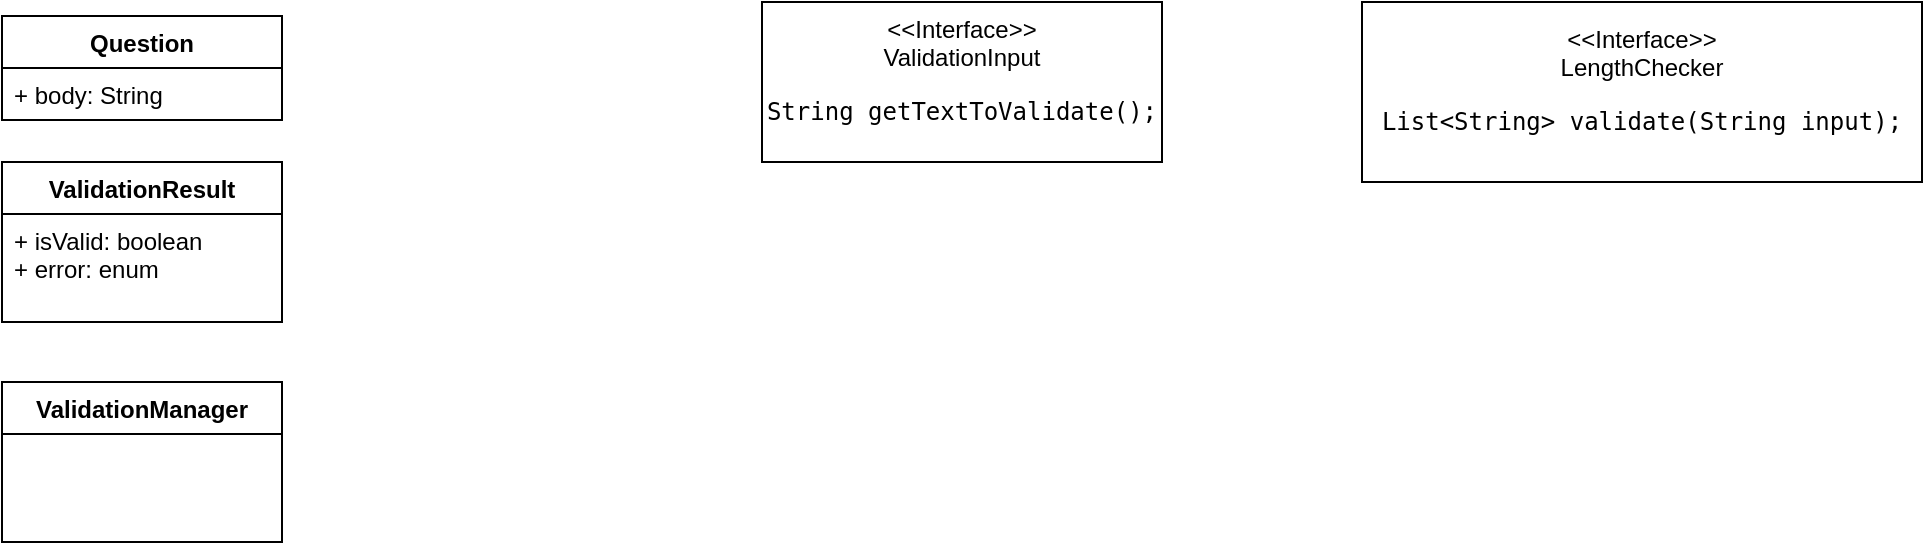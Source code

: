 <mxfile version="13.7.9" type="device"><diagram id="s4JUTVqp6lYCQNvYOkhC" name="Strona-1"><mxGraphModel dx="1326" dy="806" grid="1" gridSize="10" guides="1" tooltips="1" connect="1" arrows="1" fold="1" page="1" pageScale="1" pageWidth="827" pageHeight="1169" math="0" shadow="0"><root><mxCell id="0"/><mxCell id="1" parent="0"/><mxCell id="u1nDg18OZ5ItBMAIudjV-1" value="&amp;lt;&amp;lt;Interface&amp;gt;&amp;gt;&lt;br&gt;LengthChecker&lt;br&gt;&lt;pre style=&quot;background-color: rgb(255 , 255 , 255) ; font-family: &amp;#34;jetbrains mono&amp;#34; , monospace&quot;&gt;&lt;span style=&quot;font-family: &amp;#34;jetbrains mono&amp;#34; , monospace&quot;&gt;List&amp;lt;String&amp;gt; validate(String input)&lt;/span&gt;;&lt;/pre&gt;" style="rounded=0;whiteSpace=wrap;html=1;" vertex="1" parent="1"><mxGeometry x="690" y="60" width="280" height="90" as="geometry"/></mxCell><mxCell id="u1nDg18OZ5ItBMAIudjV-2" value="&amp;lt;&amp;lt;Interface&amp;gt;&amp;gt;&lt;br&gt;ValidationInput&lt;br&gt;&lt;pre style=&quot;background-color: rgb(255 , 255 , 255) ; font-family: &amp;#34;jetbrains mono&amp;#34; , monospace&quot;&gt;String getTextToValidate();&lt;/pre&gt;" style="rounded=0;whiteSpace=wrap;html=1;" vertex="1" parent="1"><mxGeometry x="390" y="60" width="200" height="80" as="geometry"/></mxCell><mxCell id="u1nDg18OZ5ItBMAIudjV-22" value="Question" style="swimlane;fontStyle=1;childLayout=stackLayout;horizontal=1;startSize=26;fillColor=none;horizontalStack=0;resizeParent=1;resizeParentMax=0;resizeLast=0;collapsible=1;marginBottom=0;" vertex="1" parent="1"><mxGeometry x="10" y="67" width="140" height="52" as="geometry"/></mxCell><mxCell id="u1nDg18OZ5ItBMAIudjV-23" value="+ body: String" style="text;strokeColor=none;fillColor=none;align=left;verticalAlign=top;spacingLeft=4;spacingRight=4;overflow=hidden;rotatable=0;points=[[0,0.5],[1,0.5]];portConstraint=eastwest;" vertex="1" parent="u1nDg18OZ5ItBMAIudjV-22"><mxGeometry y="26" width="140" height="26" as="geometry"/></mxCell><mxCell id="u1nDg18OZ5ItBMAIudjV-26" value="ValidationResult" style="swimlane;fontStyle=1;childLayout=stackLayout;horizontal=1;startSize=26;fillColor=none;horizontalStack=0;resizeParent=1;resizeParentMax=0;resizeLast=0;collapsible=1;marginBottom=0;" vertex="1" parent="1"><mxGeometry x="10" y="140" width="140" height="80" as="geometry"/></mxCell><mxCell id="u1nDg18OZ5ItBMAIudjV-27" value="+ isValid: boolean&#10;+ error: enum&#10;" style="text;strokeColor=none;fillColor=none;align=left;verticalAlign=top;spacingLeft=4;spacingRight=4;overflow=hidden;rotatable=0;points=[[0,0.5],[1,0.5]];portConstraint=eastwest;" vertex="1" parent="u1nDg18OZ5ItBMAIudjV-26"><mxGeometry y="26" width="140" height="54" as="geometry"/></mxCell><mxCell id="u1nDg18OZ5ItBMAIudjV-30" style="edgeStyle=orthogonalEdgeStyle;rounded=0;orthogonalLoop=1;jettySize=auto;html=1;exitX=0.5;exitY=1;exitDx=0;exitDy=0;" edge="1" parent="1" source="u1nDg18OZ5ItBMAIudjV-1" target="u1nDg18OZ5ItBMAIudjV-1"><mxGeometry relative="1" as="geometry"/></mxCell><mxCell id="u1nDg18OZ5ItBMAIudjV-28" value="ValidationManager" style="swimlane;fontStyle=1;childLayout=stackLayout;horizontal=1;startSize=26;fillColor=none;horizontalStack=0;resizeParent=1;resizeParentMax=0;resizeLast=0;collapsible=1;marginBottom=0;" vertex="1" parent="1"><mxGeometry x="10" y="250" width="140" height="80" as="geometry"/></mxCell></root></mxGraphModel></diagram></mxfile>